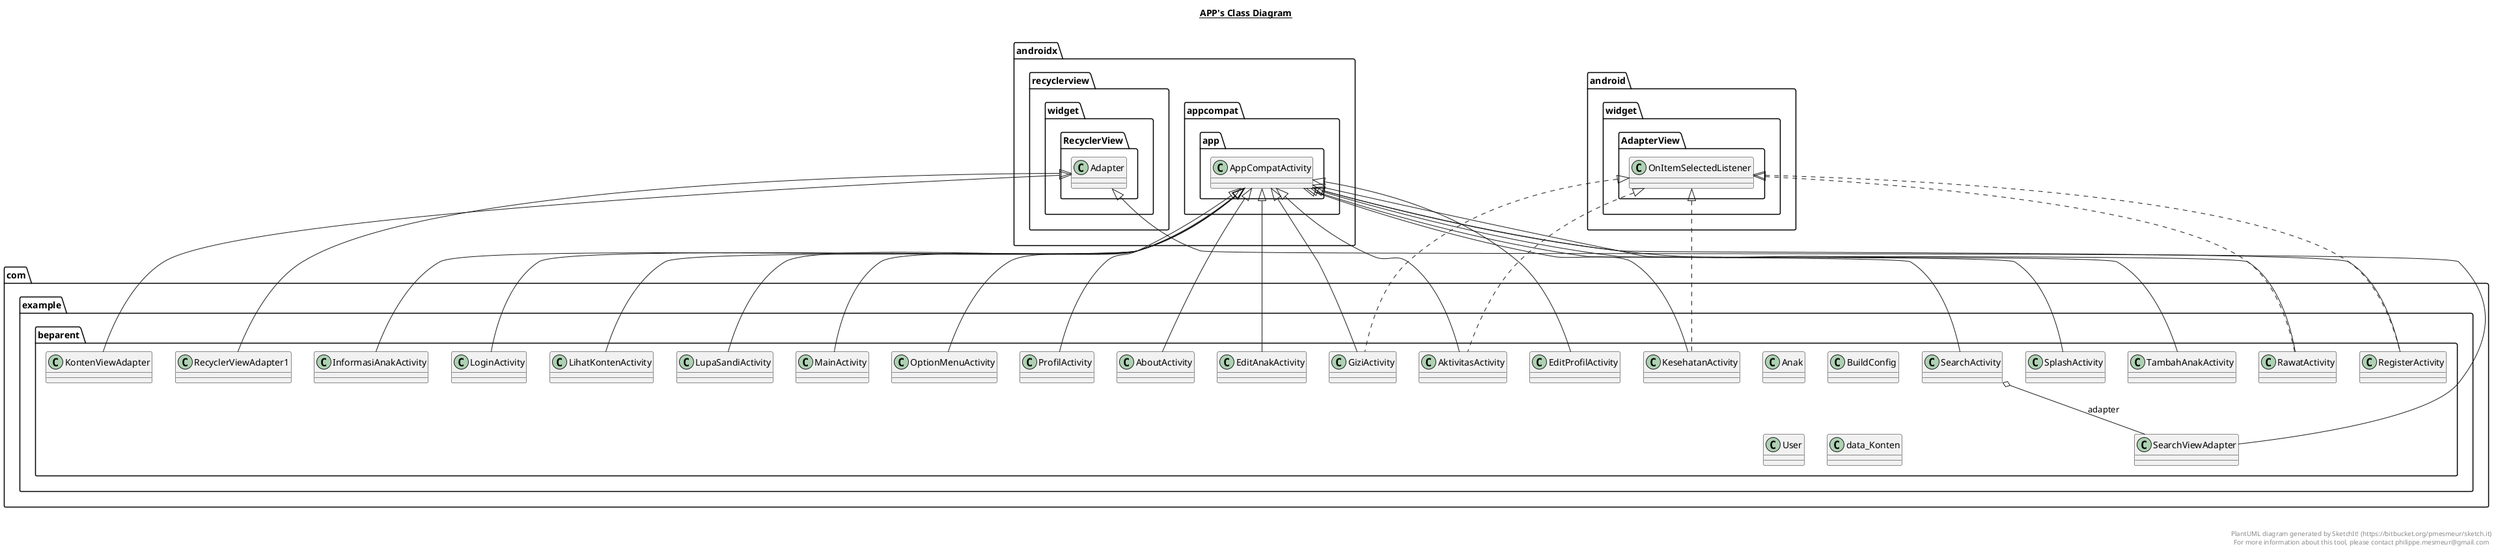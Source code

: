 @startuml

title __APP's Class Diagram__\n

  namespace com.example.beparent {
    class com.example.beparent.AboutActivity {
    }
  }
  

  namespace com.example.beparent {
    class com.example.beparent.AktivitasActivity {
    }
  }
  

  namespace com.example.beparent {
    class com.example.beparent.Anak {
    }
  }
  

  namespace com.example.beparent {
    class com.example.beparent.BuildConfig {
    }
  }
  

  namespace com.example.beparent {
    class com.example.beparent.EditAnakActivity {
    }
  }
  

  namespace com.example.beparent {
    class com.example.beparent.EditProfilActivity {
    }
  }
  

  namespace com.example.beparent {
    class com.example.beparent.GiziActivity {
    }
  }
  

  namespace com.example.beparent {
    class com.example.beparent.InformasiAnakActivity {
    }
  }
  

  namespace com.example.beparent {
    class com.example.beparent.KesehatanActivity {
    }
  }
  

  namespace com.example.beparent {
    class com.example.beparent.KontenViewAdapter {
    }
  }
  

  namespace com.example.beparent {
    class com.example.beparent.LihatKontenActivity {
    }
  }
  

  namespace com.example.beparent {
    class com.example.beparent.LoginActivity {
    }
  }
  

  namespace com.example.beparent {
    class com.example.beparent.LupaSandiActivity {
    }
  }
  

  namespace com.example.beparent {
    class com.example.beparent.MainActivity {
    }
  }
  

  namespace com.example.beparent {
    class com.example.beparent.OptionMenuActivity {
    }
  }
  

  namespace com.example.beparent {
    class com.example.beparent.ProfilActivity {
    }
  }
  

  namespace com.example.beparent {
    class com.example.beparent.RawatActivity {
    }
  }
  

  namespace com.example.beparent {
    class com.example.beparent.RecyclerViewAdapter1 {
    }
  }
  

  namespace com.example.beparent {
    class com.example.beparent.RegisterActivity {
    }
  }
  

  namespace com.example.beparent {
    class com.example.beparent.SearchActivity {
    }
  }
  

  namespace com.example.beparent {
    class com.example.beparent.SearchViewAdapter {
    }
  }
  

  namespace com.example.beparent {
    class com.example.beparent.SplashActivity {
    }
  }
  

  namespace com.example.beparent {
    class com.example.beparent.TambahAnakActivity {
    }
  }
  

  namespace com.example.beparent {
    class com.example.beparent.User {
    }
  }
  

  namespace com.example.beparent {
    class com.example.beparent.data_Konten {
    }
  }
  

  com.example.beparent.AboutActivity -up-|> androidx.appcompat.app.AppCompatActivity
  com.example.beparent.AktivitasActivity .up.|> android.widget.AdapterView.OnItemSelectedListener
  com.example.beparent.AktivitasActivity -up-|> androidx.appcompat.app.AppCompatActivity
  com.example.beparent.EditAnakActivity -up-|> androidx.appcompat.app.AppCompatActivity
  com.example.beparent.EditProfilActivity -up-|> androidx.appcompat.app.AppCompatActivity
  com.example.beparent.GiziActivity .up.|> android.widget.AdapterView.OnItemSelectedListener
  com.example.beparent.GiziActivity -up-|> androidx.appcompat.app.AppCompatActivity
  com.example.beparent.InformasiAnakActivity -up-|> androidx.appcompat.app.AppCompatActivity
  com.example.beparent.KesehatanActivity .up.|> android.widget.AdapterView.OnItemSelectedListener
  com.example.beparent.KesehatanActivity -up-|> androidx.appcompat.app.AppCompatActivity
  com.example.beparent.KontenViewAdapter -up-|> androidx.recyclerview.widget.RecyclerView.Adapter
  com.example.beparent.LihatKontenActivity -up-|> androidx.appcompat.app.AppCompatActivity
  com.example.beparent.LoginActivity -up-|> androidx.appcompat.app.AppCompatActivity
  com.example.beparent.LupaSandiActivity -up-|> androidx.appcompat.app.AppCompatActivity
  com.example.beparent.MainActivity -up-|> androidx.appcompat.app.AppCompatActivity
  com.example.beparent.OptionMenuActivity -up-|> androidx.appcompat.app.AppCompatActivity
  com.example.beparent.ProfilActivity -up-|> androidx.appcompat.app.AppCompatActivity
  com.example.beparent.RawatActivity .up.|> android.widget.AdapterView.OnItemSelectedListener
  com.example.beparent.RawatActivity -up-|> androidx.appcompat.app.AppCompatActivity
  com.example.beparent.RecyclerViewAdapter1 -up-|> androidx.recyclerview.widget.RecyclerView.Adapter
  com.example.beparent.RegisterActivity .up.|> android.widget.AdapterView.OnItemSelectedListener
  com.example.beparent.RegisterActivity -up-|> androidx.appcompat.app.AppCompatActivity
  com.example.beparent.SearchActivity -up-|> androidx.appcompat.app.AppCompatActivity
  com.example.beparent.SearchActivity o-- com.example.beparent.SearchViewAdapter : adapter
  com.example.beparent.SearchViewAdapter -up-|> androidx.recyclerview.widget.RecyclerView.Adapter
  com.example.beparent.SplashActivity -up-|> androidx.appcompat.app.AppCompatActivity
  com.example.beparent.TambahAnakActivity -up-|> androidx.appcompat.app.AppCompatActivity


right footer


PlantUML diagram generated by SketchIt! (https://bitbucket.org/pmesmeur/sketch.it)
For more information about this tool, please contact philippe.mesmeur@gmail.com
endfooter

@enduml
